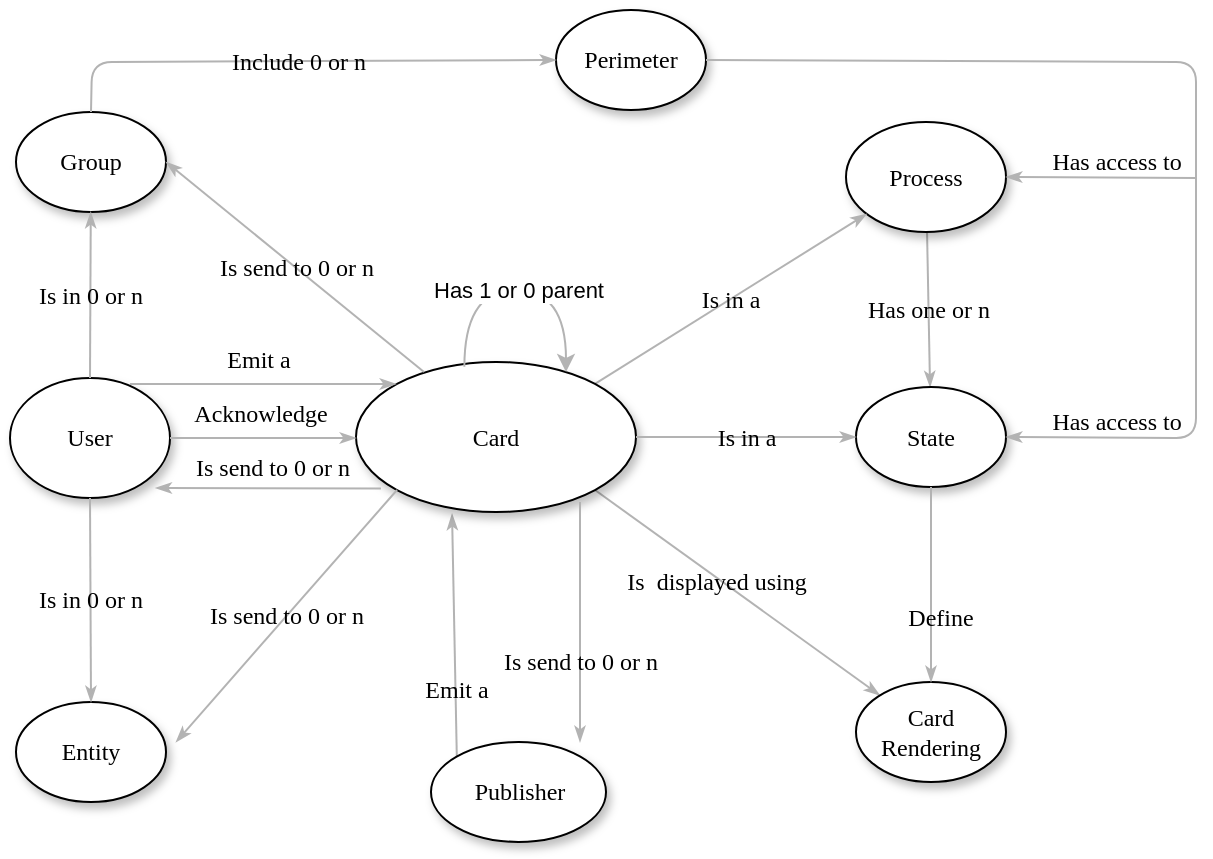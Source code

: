 <mxfile version="13.10.6" type="device"><diagram name="Page-1" id="42789a77-a242-8287-6e28-9cd8cfd52e62"><mxGraphModel dx="677" dy="365" grid="1" gridSize="10" guides="1" tooltips="1" connect="1" arrows="1" fold="1" page="1" pageScale="1" pageWidth="1100" pageHeight="850" background="#ffffff" math="0" shadow="0"><root><mxCell id="0"/><mxCell id="1" parent="0"/><mxCell id="1ea317790d2ca983-13" value="Emit a " style="edgeStyle=none;rounded=1;html=1;labelBackgroundColor=none;startArrow=none;startFill=0;startSize=5;endArrow=classicThin;endFill=1;endSize=5;jettySize=auto;orthogonalLoop=1;strokeColor=#B3B3B3;strokeWidth=1;fontFamily=Verdana;fontSize=12;exitX=0;exitY=0;exitDx=0;exitDy=0;entryX=0.343;entryY=1.013;entryDx=0;entryDy=0;entryPerimeter=0;" parent="1" source="1ea317790d2ca983-1" target="1ea317790d2ca983-9" edge="1"><mxGeometry x="-0.453" relative="1" as="geometry"><mxPoint as="offset"/></mxGeometry></mxCell><mxCell id="1ea317790d2ca983-1" value="Publisher" style="ellipse;whiteSpace=wrap;html=1;rounded=0;shadow=1;comic=0;labelBackgroundColor=none;strokeWidth=1;fontFamily=Verdana;fontSize=12;align=center;" parent="1" vertex="1"><mxGeometry x="217.5" y="380" width="87.5" height="50" as="geometry"/></mxCell><mxCell id="1ea317790d2ca983-21" value="Has one or n " style="edgeStyle=none;rounded=1;html=1;labelBackgroundColor=none;startArrow=none;startFill=0;startSize=5;endArrow=classicThin;endFill=1;endSize=5;jettySize=auto;orthogonalLoop=1;strokeColor=#B3B3B3;strokeWidth=1;fontFamily=Verdana;fontSize=12" parent="1" source="1ea317790d2ca983-2" target="1ea317790d2ca983-7" edge="1"><mxGeometry relative="1" as="geometry"/></mxCell><mxCell id="1ea317790d2ca983-22" value="Is&amp;nbsp; displayed using " style="edgeStyle=none;rounded=1;html=1;labelBackgroundColor=none;startArrow=none;startFill=0;startSize=5;endArrow=classicThin;endFill=1;endSize=5;jettySize=auto;orthogonalLoop=1;strokeColor=#B3B3B3;strokeWidth=1;fontFamily=Verdana;fontSize=12;exitX=1;exitY=1;exitDx=0;exitDy=0;" parent="1" source="1ea317790d2ca983-9" target="1ea317790d2ca983-6" edge="1"><mxGeometry x="-0.136" y="-2" relative="1" as="geometry"><mxPoint x="420" y="290" as="sourcePoint"/><mxPoint as="offset"/></mxGeometry></mxCell><mxCell id="1ea317790d2ca983-2" value="Process" style="ellipse;whiteSpace=wrap;html=1;rounded=0;shadow=1;comic=0;labelBackgroundColor=none;strokeWidth=1;fontFamily=Verdana;fontSize=12;align=center;" parent="1" vertex="1"><mxGeometry x="425" y="70" width="80" height="55" as="geometry"/></mxCell><mxCell id="1ea317790d2ca983-6" value="Card Rendering" style="ellipse;whiteSpace=wrap;html=1;rounded=0;shadow=1;comic=0;labelBackgroundColor=none;strokeWidth=1;fontFamily=Verdana;fontSize=12;align=center;" parent="1" vertex="1"><mxGeometry x="430" y="350" width="75" height="50" as="geometry"/></mxCell><mxCell id="1ea317790d2ca983-7" value="State" style="ellipse;whiteSpace=wrap;html=1;rounded=0;shadow=1;comic=0;labelBackgroundColor=none;strokeWidth=1;fontFamily=Verdana;fontSize=12;align=center;" parent="1" vertex="1"><mxGeometry x="430" y="202.5" width="75" height="50" as="geometry"/></mxCell><mxCell id="1ea317790d2ca983-19" value="Is in a " style="edgeStyle=none;rounded=1;html=1;labelBackgroundColor=none;startArrow=none;startFill=0;startSize=5;endArrow=classicThin;endFill=1;endSize=5;jettySize=auto;orthogonalLoop=1;strokeColor=#B3B3B3;strokeWidth=1;fontFamily=Verdana;fontSize=12;exitX=1;exitY=0;exitDx=0;exitDy=0;" parent="1" source="1ea317790d2ca983-9" target="1ea317790d2ca983-2" edge="1"><mxGeometry relative="1" as="geometry"/></mxCell><mxCell id="1ea317790d2ca983-9" value="Card " style="ellipse;whiteSpace=wrap;html=1;rounded=0;shadow=1;comic=0;labelBackgroundColor=none;strokeWidth=1;fontFamily=Verdana;fontSize=12;align=center;" parent="1" vertex="1"><mxGeometry x="180" y="190" width="140" height="75" as="geometry"/></mxCell><mxCell id="1ea317790d2ca983-20" value="Is in a " style="edgeStyle=none;rounded=1;html=1;labelBackgroundColor=none;startArrow=none;startFill=0;startSize=5;endArrow=classicThin;endFill=1;endSize=5;jettySize=auto;orthogonalLoop=1;strokeColor=#B3B3B3;strokeWidth=1;fontFamily=Verdana;fontSize=12;entryX=0;entryY=0.5;entryDx=0;entryDy=0;" parent="1" source="1ea317790d2ca983-9" target="1ea317790d2ca983-7" edge="1"><mxGeometry relative="1" as="geometry"><mxPoint x="227.5" y="315" as="sourcePoint"/></mxGeometry></mxCell><mxCell id="1ea317790d2ca983-11" value="User" style="ellipse;whiteSpace=wrap;html=1;rounded=0;shadow=1;comic=0;labelBackgroundColor=none;strokeWidth=1;fontFamily=Verdana;fontSize=12;align=center;" parent="1" vertex="1"><mxGeometry x="7" y="198" width="80" height="60" as="geometry"/></mxCell><mxCell id="bV6ZHoR_dB0ncx9xrWuS-1" value="Group" style="ellipse;whiteSpace=wrap;html=1;rounded=0;shadow=1;comic=0;labelBackgroundColor=none;strokeWidth=1;fontFamily=Verdana;fontSize=12;align=center;" parent="1" vertex="1"><mxGeometry x="10" y="65" width="75" height="50" as="geometry"/></mxCell><mxCell id="bV6ZHoR_dB0ncx9xrWuS-6" value="Is in 0 or n " style="edgeStyle=none;rounded=1;html=1;labelBackgroundColor=none;startArrow=none;startFill=0;startSize=5;endArrow=classicThin;endFill=1;endSize=5;jettySize=auto;orthogonalLoop=1;strokeColor=#B3B3B3;strokeWidth=1;fontFamily=Verdana;fontSize=12;exitX=0.5;exitY=0;exitDx=0;exitDy=0;" parent="1" source="1ea317790d2ca983-11" target="bV6ZHoR_dB0ncx9xrWuS-1" edge="1"><mxGeometry relative="1" as="geometry"><mxPoint x="259.653" y="190.172" as="sourcePoint"/><mxPoint x="361.162" y="282.204" as="targetPoint"/></mxGeometry></mxCell><mxCell id="bV6ZHoR_dB0ncx9xrWuS-7" value="Is send to 0 or n " style="edgeStyle=none;rounded=1;html=1;labelBackgroundColor=none;startArrow=none;startFill=0;startSize=5;endArrow=classicThin;endFill=1;endSize=5;jettySize=auto;orthogonalLoop=1;strokeColor=#B3B3B3;strokeWidth=1;fontFamily=Verdana;fontSize=12;entryX=0.91;entryY=0.866;entryDx=0;entryDy=0;entryPerimeter=0;exitX=0.089;exitY=0.803;exitDx=0;exitDy=0;exitPerimeter=0;" parent="1" edge="1"><mxGeometry x="-0.043" y="-10" relative="1" as="geometry"><mxPoint x="192.46" y="253.225" as="sourcePoint"/><mxPoint x="79.8" y="252.96" as="targetPoint"/><mxPoint as="offset"/></mxGeometry></mxCell><mxCell id="bV6ZHoR_dB0ncx9xrWuS-8" value="Is send to 0 or n " style="edgeStyle=none;rounded=1;html=1;labelBackgroundColor=none;startArrow=none;startFill=0;startSize=5;endArrow=classicThin;endFill=1;endSize=5;jettySize=auto;orthogonalLoop=1;strokeColor=#B3B3B3;strokeWidth=1;fontFamily=Verdana;fontSize=12;exitX=0.243;exitY=0.067;exitDx=0;exitDy=0;entryX=1;entryY=0.5;entryDx=0;entryDy=0;exitPerimeter=0;" parent="1" source="1ea317790d2ca983-9" target="bV6ZHoR_dB0ncx9xrWuS-1" edge="1"><mxGeometry relative="1" as="geometry"><mxPoint x="203" y="180" as="sourcePoint"/><mxPoint x="93.315" y="202.59" as="targetPoint"/></mxGeometry></mxCell><mxCell id="t1BiGjPjzHoFETImhv6J-1" value="" style="rounded=0;whiteSpace=wrap;html=1;" parent="1" vertex="1"><mxGeometry x="530" y="165" height="60" as="geometry"/></mxCell><mxCell id="6hEIkVuJar-BQ9XWFViF-1" value="Entity" style="ellipse;whiteSpace=wrap;html=1;rounded=0;shadow=1;comic=0;labelBackgroundColor=none;strokeWidth=1;fontFamily=Verdana;fontSize=12;align=center;" parent="1" vertex="1"><mxGeometry x="10" y="360" width="75" height="50" as="geometry"/></mxCell><mxCell id="6hEIkVuJar-BQ9XWFViF-2" value="Is send to 0 or n " style="edgeStyle=none;rounded=1;html=1;labelBackgroundColor=none;startArrow=none;startFill=0;startSize=5;endArrow=classicThin;endFill=1;endSize=5;jettySize=auto;orthogonalLoop=1;strokeColor=#B3B3B3;strokeWidth=1;fontFamily=Verdana;fontSize=12;exitX=0;exitY=1;exitDx=0;exitDy=0;" parent="1" source="1ea317790d2ca983-9" edge="1"><mxGeometry relative="1" as="geometry"><mxPoint x="203" y="190" as="sourcePoint"/><mxPoint x="90" y="380" as="targetPoint"/></mxGeometry></mxCell><mxCell id="6hEIkVuJar-BQ9XWFViF-3" value="Is in 0 or n " style="edgeStyle=none;rounded=1;html=1;labelBackgroundColor=none;startArrow=none;startFill=0;startSize=5;endArrow=classicThin;endFill=1;endSize=5;jettySize=auto;orthogonalLoop=1;strokeColor=#B3B3B3;strokeWidth=1;fontFamily=Verdana;fontSize=12;exitX=0.5;exitY=1;exitDx=0;exitDy=0;entryX=0.5;entryY=0;entryDx=0;entryDy=0;" parent="1" source="1ea317790d2ca983-11" target="6hEIkVuJar-BQ9XWFViF-1" edge="1"><mxGeometry relative="1" as="geometry"><mxPoint x="70" y="260" as="sourcePoint"/><mxPoint x="70" y="180" as="targetPoint"/></mxGeometry></mxCell><mxCell id="6hEIkVuJar-BQ9XWFViF-4" value="Define" style="edgeStyle=none;rounded=1;html=1;labelBackgroundColor=none;startArrow=none;startFill=0;startSize=5;endArrow=classicThin;endFill=1;endSize=5;jettySize=auto;orthogonalLoop=1;strokeColor=#B3B3B3;strokeWidth=1;fontFamily=Verdana;fontSize=12;exitX=0.5;exitY=1;exitDx=0;exitDy=0;entryX=0.5;entryY=0;entryDx=0;entryDy=0;" parent="1" source="1ea317790d2ca983-7" target="1ea317790d2ca983-6" edge="1"><mxGeometry x="0.332" y="3" relative="1" as="geometry"><mxPoint x="303.838" y="247.796" as="sourcePoint"/><mxPoint x="1" as="offset"/><mxPoint x="447.562" y="319.945" as="targetPoint"/></mxGeometry></mxCell><mxCell id="6hEIkVuJar-BQ9XWFViF-5" value="Emit a " style="edgeStyle=none;rounded=1;html=1;labelBackgroundColor=none;startArrow=none;startFill=0;startSize=5;endArrow=classicThin;endFill=1;endSize=5;jettySize=auto;orthogonalLoop=1;strokeColor=#B3B3B3;strokeWidth=1;fontFamily=Verdana;fontSize=12;exitX=0.75;exitY=0.05;exitDx=0;exitDy=0;exitPerimeter=0;" parent="1" source="1ea317790d2ca983-11" edge="1"><mxGeometry x="-0.045" y="12" relative="1" as="geometry"><mxPoint x="251.162" y="247.796" as="sourcePoint"/><mxPoint x="200" y="201" as="targetPoint"/><mxPoint as="offset"/></mxGeometry></mxCell><mxCell id="6hEIkVuJar-BQ9XWFViF-6" value="Is send to 0 or n " style="edgeStyle=none;rounded=1;html=1;labelBackgroundColor=none;startArrow=none;startFill=0;startSize=5;endArrow=classicThin;endFill=1;endSize=5;jettySize=auto;orthogonalLoop=1;strokeColor=#B3B3B3;strokeWidth=1;fontFamily=Verdana;fontSize=12;" parent="1" edge="1"><mxGeometry x="0.333" relative="1" as="geometry"><mxPoint x="292" y="260" as="sourcePoint"/><mxPoint x="292" y="380" as="targetPoint"/><mxPoint as="offset"/></mxGeometry></mxCell><mxCell id="f1wnjKKCRfMnpGuS-LFX-1" value="Perimeter" style="ellipse;whiteSpace=wrap;html=1;rounded=0;shadow=1;comic=0;labelBackgroundColor=none;strokeWidth=1;fontFamily=Verdana;fontSize=12;align=center;" parent="1" vertex="1"><mxGeometry x="280" y="14" width="75" height="50" as="geometry"/></mxCell><mxCell id="f1wnjKKCRfMnpGuS-LFX-2" value="Include 0 or n" style="edgeStyle=none;rounded=1;html=1;labelBackgroundColor=none;startArrow=none;startFill=0;startSize=5;endArrow=classicThin;endFill=1;endSize=5;jettySize=auto;orthogonalLoop=1;strokeColor=#B3B3B3;strokeWidth=1;fontFamily=Verdana;fontSize=12;exitX=0.5;exitY=0;exitDx=0;exitDy=0;entryX=0;entryY=0.5;entryDx=0;entryDy=0;" parent="1" source="bV6ZHoR_dB0ncx9xrWuS-1" target="f1wnjKKCRfMnpGuS-LFX-1" edge="1"><mxGeometry relative="1" as="geometry"><mxPoint x="210.171" y="211.162" as="sourcePoint"/><mxPoint x="95" y="100" as="targetPoint"/><Array as="points"><mxPoint x="48" y="40"/></Array></mxGeometry></mxCell><mxCell id="f1wnjKKCRfMnpGuS-LFX-3" value="Has access to" style="edgeStyle=none;rounded=1;html=1;labelBackgroundColor=none;startArrow=none;startFill=0;startSize=5;endArrow=classicThin;endFill=1;endSize=5;jettySize=auto;orthogonalLoop=1;strokeColor=#B3B3B3;strokeWidth=1;fontFamily=Verdana;fontSize=12;entryX=1;entryY=0.5;entryDx=0;entryDy=0;" parent="1" target="1ea317790d2ca983-2" edge="1"><mxGeometry x="-0.157" y="-8" relative="1" as="geometry"><mxPoint x="600" y="98" as="sourcePoint"/><mxPoint x="460" y="70" as="targetPoint"/><mxPoint as="offset"/></mxGeometry></mxCell><mxCell id="f1wnjKKCRfMnpGuS-LFX-4" value="&lt;div&gt;Has access to &lt;/div&gt;" style="edgeStyle=none;rounded=1;html=1;labelBackgroundColor=none;startArrow=none;startFill=0;startSize=5;endArrow=classicThin;endFill=1;endSize=5;jettySize=auto;orthogonalLoop=1;strokeColor=#B3B3B3;strokeWidth=1;fontFamily=Verdana;fontSize=12;entryX=1;entryY=0.5;entryDx=0;entryDy=0;jumpStyle=none;exitX=1;exitY=0.5;exitDx=0;exitDy=0;" parent="1" source="f1wnjKKCRfMnpGuS-LFX-1" target="1ea317790d2ca983-7" edge="1"><mxGeometry x="0.792" y="-8" relative="1" as="geometry"><mxPoint x="299" y="56" as="sourcePoint"/><mxPoint x="435" y="102.5" as="targetPoint"/><Array as="points"><mxPoint x="600" y="40"/><mxPoint x="600" y="228"/></Array><mxPoint as="offset"/></mxGeometry></mxCell><mxCell id="f1wnjKKCRfMnpGuS-LFX-9" value="Acknowledge" style="edgeStyle=none;rounded=1;html=1;labelBackgroundColor=none;startArrow=none;startFill=0;startSize=5;endArrow=classicThin;endFill=1;endSize=5;jettySize=auto;orthogonalLoop=1;strokeColor=#B3B3B3;strokeWidth=1;fontFamily=Verdana;fontSize=12;exitX=1;exitY=0.5;exitDx=0;exitDy=0;" parent="1" source="1ea317790d2ca983-11" edge="1"><mxGeometry x="-0.042" y="12" relative="1" as="geometry"><mxPoint x="85" y="226.75" as="sourcePoint"/><mxPoint x="180" y="228" as="targetPoint"/><mxPoint as="offset"/></mxGeometry></mxCell><mxCell id="5E6OemI4xRtnjoe26m2p-1" value="Has 1 or 0 parent" style="endArrow=classic;html=1;edgeStyle=orthogonalEdgeStyle;curved=1;entryX=1;entryY=0;entryDx=0;entryDy=0;exitX=0.387;exitY=0.032;exitDx=0;exitDy=0;exitPerimeter=0;strokeColor=#B3B3B3;" edge="1" parent="1" source="1ea317790d2ca983-9"><mxGeometry width="50" height="50" relative="1" as="geometry"><mxPoint x="234" y="180" as="sourcePoint"/><mxPoint x="284.547" y="195.01" as="targetPoint"/><Array as="points"><mxPoint x="234" y="154"/><mxPoint x="285" y="154"/><mxPoint x="285" y="195"/></Array></mxGeometry></mxCell></root></mxGraphModel></diagram></mxfile>